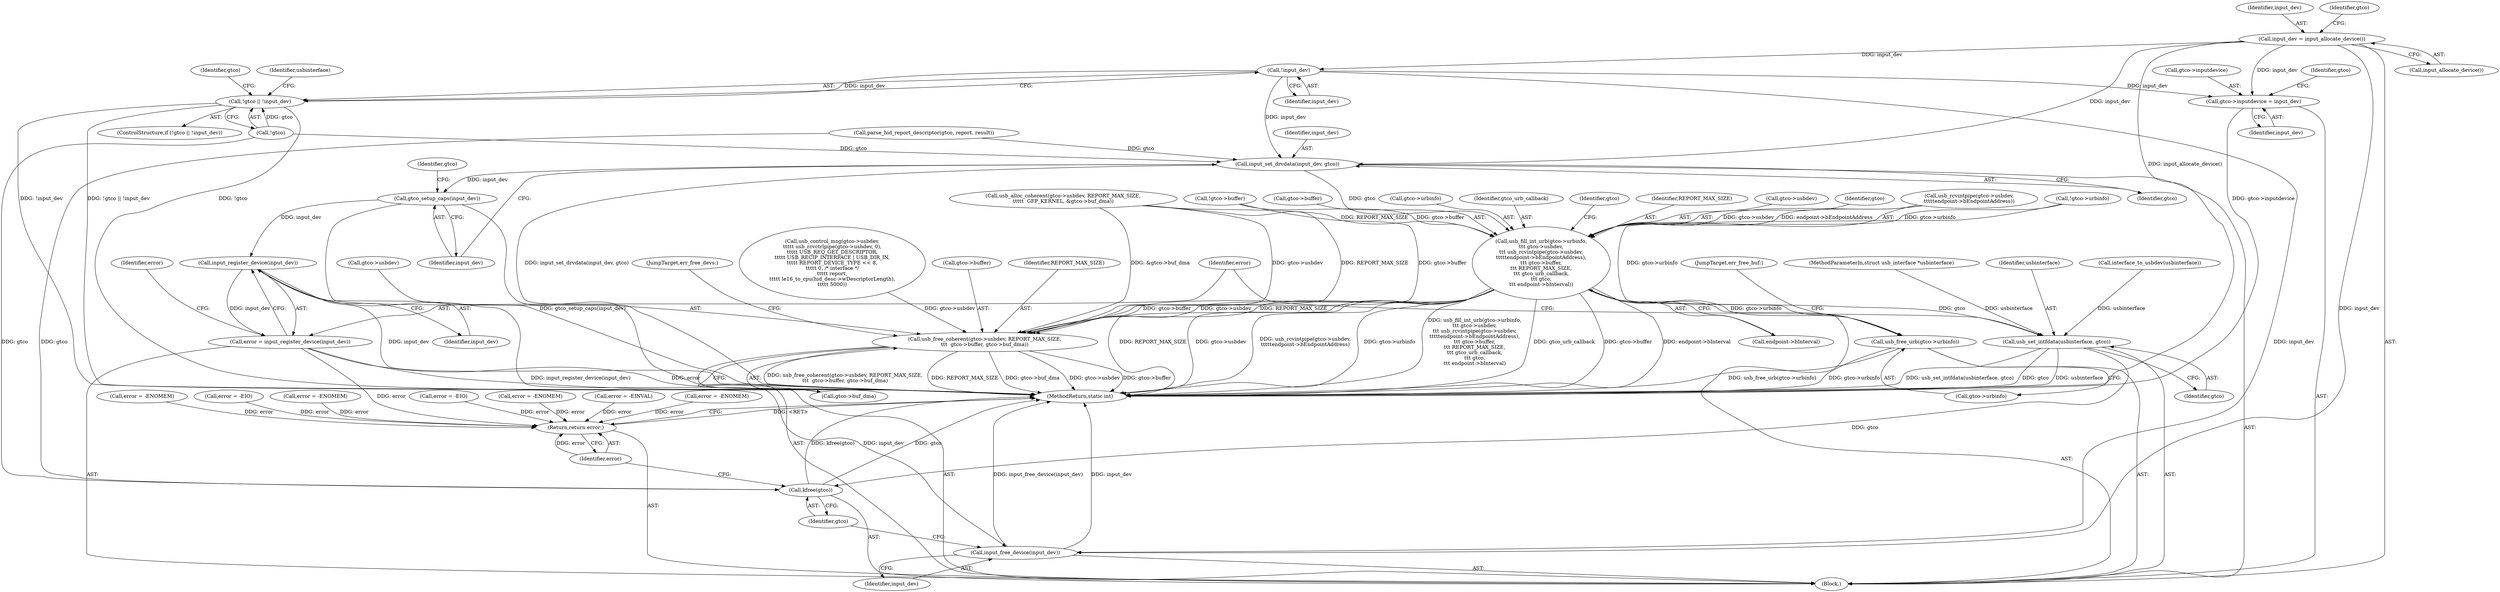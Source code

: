 digraph "0_linux_162f98dea487206d9ab79fc12ed64700667a894d@API" {
"1000142" [label="(Call,input_dev = input_allocate_device())"];
"1000149" [label="(Call,!input_dev)"];
"1000146" [label="(Call,!gtco || !input_dev)"];
"1000163" [label="(Call,gtco->inputdevice = input_dev)"];
"1000519" [label="(Call,input_set_drvdata(input_dev, gtco))"];
"1000522" [label="(Call,gtco_setup_caps(input_dev))"];
"1000600" [label="(Call,input_register_device(input_dev))"];
"1000598" [label="(Call,error = input_register_device(input_dev))"];
"1000629" [label="(Return,return error;)"];
"1000625" [label="(Call,input_free_device(input_dev))"];
"1000556" [label="(Call,usb_fill_int_urb(gtco->urbinfo,\n\t\t\t gtco->usbdev,\n\t\t\t usb_rcvintpipe(gtco->usbdev,\n\t\t\t\t\tendpoint->bEndpointAddress),\n\t\t\t gtco->buffer,\n\t\t\t REPORT_MAX_SIZE,\n\t\t\t gtco_urb_callback,\n\t\t\t gtco,\n\t\t\t endpoint->bInterval))"];
"1000595" [label="(Call,usb_set_intfdata(usbinterface, gtco))"];
"1000627" [label="(Call,kfree(gtco))"];
"1000608" [label="(Call,usb_free_urb(gtco->urbinfo))"];
"1000613" [label="(Call,usb_free_coherent(gtco->usbdev, REPORT_MAX_SIZE,\n\t\t\t  gtco->buffer, gtco->buf_dma))"];
"1000596" [label="(Identifier,usbinterface)"];
"1000576" [label="(Call,endpoint->bInterval)"];
"1000573" [label="(Identifier,REPORT_MAX_SIZE)"];
"1000560" [label="(Call,gtco->usbdev)"];
"1000609" [label="(Call,gtco->urbinfo)"];
"1000146" [label="(Call,!gtco || !input_dev)"];
"1000621" [label="(Call,gtco->buf_dma)"];
"1000145" [label="(ControlStructure,if (!gtco || !input_dev))"];
"1000575" [label="(Identifier,gtco)"];
"1000172" [label="(Call,interface_to_usbdev(usbinterface))"];
"1000472" [label="(Call,error = -EIO)"];
"1000142" [label="(Call,input_dev = input_allocate_device())"];
"1000165" [label="(Identifier,gtco)"];
"1000563" [label="(Call,usb_rcvintpipe(gtco->usbdev,\n\t\t\t\t\tendpoint->bEndpointAddress))"];
"1000598" [label="(Call,error = input_register_device(input_dev))"];
"1000617" [label="(Identifier,REPORT_MAX_SIZE)"];
"1000183" [label="(Call,usb_alloc_coherent(gtco->usbdev, REPORT_MAX_SIZE,\n\t\t\t\t\t  GFP_KERNEL, &gtco->buf_dma))"];
"1000612" [label="(JumpTarget,err_free_buf:)"];
"1000614" [label="(Call,gtco->usbdev)"];
"1000393" [label="(Call,error = -ENOMEM)"];
"1000608" [label="(Call,usb_free_urb(gtco->urbinfo))"];
"1000570" [label="(Call,gtco->buffer)"];
"1000170" [label="(Identifier,gtco)"];
"1000526" [label="(Identifier,gtco)"];
"1000624" [label="(JumpTarget,err_free_devs:)"];
"1000150" [label="(Identifier,input_dev)"];
"1000155" [label="(Identifier,usbinterface)"];
"1000122" [label="(MethodParameterIn,struct usb_interface *usbinterface)"];
"1000164" [label="(Call,gtco->inputdevice)"];
"1000603" [label="(Identifier,error)"];
"1000163" [label="(Call,gtco->inputdevice = input_dev)"];
"1000601" [label="(Identifier,input_dev)"];
"1000597" [label="(Identifier,gtco)"];
"1000144" [label="(Call,input_allocate_device())"];
"1000218" [label="(Call,!gtco->urbinfo)"];
"1000124" [label="(Block,)"];
"1000599" [label="(Identifier,error)"];
"1000143" [label="(Identifier,input_dev)"];
"1000147" [label="(Call,!gtco)"];
"1000625" [label="(Call,input_free_device(input_dev))"];
"1000595" [label="(Call,usb_set_intfdata(usbinterface, gtco))"];
"1000627" [label="(Call,kfree(gtco))"];
"1000522" [label="(Call,gtco_setup_caps(input_dev))"];
"1000253" [label="(Call,error = -EINVAL)"];
"1000148" [label="(Identifier,gtco)"];
"1000167" [label="(Identifier,input_dev)"];
"1000194" [label="(Call,!gtco->buffer)"];
"1000557" [label="(Call,gtco->urbinfo)"];
"1000410" [label="(Call,usb_control_msg(gtco->usbdev,\n\t\t\t\t\t usb_rcvctrlpipe(gtco->usbdev, 0),\n\t\t\t\t\t USB_REQ_GET_DESCRIPTOR,\n\t\t\t\t\t USB_RECIP_INTERFACE | USB_DIR_IN,\n\t\t\t\t\t REPORT_DEVICE_TYPE << 8,\n\t\t\t\t\t 0, /* interface */\n\t\t\t\t\t report,\n\t\t\t\t\t le16_to_cpu(hid_desc->wDescriptorLength),\n\t\t\t\t\t 5000))"];
"1000631" [label="(MethodReturn,static int)"];
"1000520" [label="(Identifier,input_dev)"];
"1000521" [label="(Identifier,gtco)"];
"1000629" [label="(Return,return error;)"];
"1000600" [label="(Call,input_register_device(input_dev))"];
"1000626" [label="(Identifier,input_dev)"];
"1000229" [label="(Call,error = -ENOMEM)"];
"1000618" [label="(Call,gtco->buffer)"];
"1000519" [label="(Call,input_set_drvdata(input_dev, gtco))"];
"1000158" [label="(Call,error = -ENOMEM)"];
"1000358" [label="(Call,error = -EIO)"];
"1000574" [label="(Identifier,gtco_urb_callback)"];
"1000613" [label="(Call,usb_free_coherent(gtco->usbdev, REPORT_MAX_SIZE,\n\t\t\t  gtco->buffer, gtco->buf_dma))"];
"1000628" [label="(Identifier,gtco)"];
"1000149" [label="(Call,!input_dev)"];
"1000630" [label="(Identifier,error)"];
"1000205" [label="(Call,error = -ENOMEM)"];
"1000523" [label="(Identifier,input_dev)"];
"1000556" [label="(Call,usb_fill_int_urb(gtco->urbinfo,\n\t\t\t gtco->usbdev,\n\t\t\t usb_rcvintpipe(gtco->usbdev,\n\t\t\t\t\tendpoint->bEndpointAddress),\n\t\t\t gtco->buffer,\n\t\t\t REPORT_MAX_SIZE,\n\t\t\t gtco_urb_callback,\n\t\t\t gtco,\n\t\t\t endpoint->bInterval))"];
"1000448" [label="(Call,parse_hid_report_descriptor(gtco, report, result))"];
"1000582" [label="(Identifier,gtco)"];
"1000142" -> "1000124"  [label="AST: "];
"1000142" -> "1000144"  [label="CFG: "];
"1000143" -> "1000142"  [label="AST: "];
"1000144" -> "1000142"  [label="AST: "];
"1000148" -> "1000142"  [label="CFG: "];
"1000142" -> "1000631"  [label="DDG: input_allocate_device()"];
"1000142" -> "1000149"  [label="DDG: input_dev"];
"1000142" -> "1000163"  [label="DDG: input_dev"];
"1000142" -> "1000519"  [label="DDG: input_dev"];
"1000142" -> "1000625"  [label="DDG: input_dev"];
"1000149" -> "1000146"  [label="AST: "];
"1000149" -> "1000150"  [label="CFG: "];
"1000150" -> "1000149"  [label="AST: "];
"1000146" -> "1000149"  [label="CFG: "];
"1000149" -> "1000146"  [label="DDG: input_dev"];
"1000149" -> "1000163"  [label="DDG: input_dev"];
"1000149" -> "1000519"  [label="DDG: input_dev"];
"1000149" -> "1000625"  [label="DDG: input_dev"];
"1000146" -> "1000145"  [label="AST: "];
"1000146" -> "1000147"  [label="CFG: "];
"1000147" -> "1000146"  [label="AST: "];
"1000155" -> "1000146"  [label="CFG: "];
"1000165" -> "1000146"  [label="CFG: "];
"1000146" -> "1000631"  [label="DDG: !input_dev"];
"1000146" -> "1000631"  [label="DDG: !gtco || !input_dev"];
"1000146" -> "1000631"  [label="DDG: !gtco"];
"1000147" -> "1000146"  [label="DDG: gtco"];
"1000163" -> "1000124"  [label="AST: "];
"1000163" -> "1000167"  [label="CFG: "];
"1000164" -> "1000163"  [label="AST: "];
"1000167" -> "1000163"  [label="AST: "];
"1000170" -> "1000163"  [label="CFG: "];
"1000163" -> "1000631"  [label="DDG: gtco->inputdevice"];
"1000519" -> "1000124"  [label="AST: "];
"1000519" -> "1000521"  [label="CFG: "];
"1000520" -> "1000519"  [label="AST: "];
"1000521" -> "1000519"  [label="AST: "];
"1000523" -> "1000519"  [label="CFG: "];
"1000519" -> "1000631"  [label="DDG: input_set_drvdata(input_dev, gtco)"];
"1000448" -> "1000519"  [label="DDG: gtco"];
"1000147" -> "1000519"  [label="DDG: gtco"];
"1000519" -> "1000522"  [label="DDG: input_dev"];
"1000519" -> "1000556"  [label="DDG: gtco"];
"1000522" -> "1000124"  [label="AST: "];
"1000522" -> "1000523"  [label="CFG: "];
"1000523" -> "1000522"  [label="AST: "];
"1000526" -> "1000522"  [label="CFG: "];
"1000522" -> "1000631"  [label="DDG: gtco_setup_caps(input_dev)"];
"1000522" -> "1000600"  [label="DDG: input_dev"];
"1000600" -> "1000598"  [label="AST: "];
"1000600" -> "1000601"  [label="CFG: "];
"1000601" -> "1000600"  [label="AST: "];
"1000598" -> "1000600"  [label="CFG: "];
"1000600" -> "1000631"  [label="DDG: input_dev"];
"1000600" -> "1000598"  [label="DDG: input_dev"];
"1000600" -> "1000625"  [label="DDG: input_dev"];
"1000598" -> "1000124"  [label="AST: "];
"1000599" -> "1000598"  [label="AST: "];
"1000603" -> "1000598"  [label="CFG: "];
"1000598" -> "1000631"  [label="DDG: error"];
"1000598" -> "1000631"  [label="DDG: input_register_device(input_dev)"];
"1000598" -> "1000629"  [label="DDG: error"];
"1000629" -> "1000124"  [label="AST: "];
"1000629" -> "1000630"  [label="CFG: "];
"1000630" -> "1000629"  [label="AST: "];
"1000631" -> "1000629"  [label="CFG: "];
"1000629" -> "1000631"  [label="DDG: <RET>"];
"1000630" -> "1000629"  [label="DDG: error"];
"1000158" -> "1000629"  [label="DDG: error"];
"1000393" -> "1000629"  [label="DDG: error"];
"1000253" -> "1000629"  [label="DDG: error"];
"1000205" -> "1000629"  [label="DDG: error"];
"1000472" -> "1000629"  [label="DDG: error"];
"1000229" -> "1000629"  [label="DDG: error"];
"1000358" -> "1000629"  [label="DDG: error"];
"1000625" -> "1000124"  [label="AST: "];
"1000625" -> "1000626"  [label="CFG: "];
"1000626" -> "1000625"  [label="AST: "];
"1000628" -> "1000625"  [label="CFG: "];
"1000625" -> "1000631"  [label="DDG: input_dev"];
"1000625" -> "1000631"  [label="DDG: input_free_device(input_dev)"];
"1000556" -> "1000124"  [label="AST: "];
"1000556" -> "1000576"  [label="CFG: "];
"1000557" -> "1000556"  [label="AST: "];
"1000560" -> "1000556"  [label="AST: "];
"1000563" -> "1000556"  [label="AST: "];
"1000570" -> "1000556"  [label="AST: "];
"1000573" -> "1000556"  [label="AST: "];
"1000574" -> "1000556"  [label="AST: "];
"1000575" -> "1000556"  [label="AST: "];
"1000576" -> "1000556"  [label="AST: "];
"1000582" -> "1000556"  [label="CFG: "];
"1000556" -> "1000631"  [label="DDG: gtco->usbdev"];
"1000556" -> "1000631"  [label="DDG: usb_rcvintpipe(gtco->usbdev,\n\t\t\t\t\tendpoint->bEndpointAddress)"];
"1000556" -> "1000631"  [label="DDG: gtco->urbinfo"];
"1000556" -> "1000631"  [label="DDG: usb_fill_int_urb(gtco->urbinfo,\n\t\t\t gtco->usbdev,\n\t\t\t usb_rcvintpipe(gtco->usbdev,\n\t\t\t\t\tendpoint->bEndpointAddress),\n\t\t\t gtco->buffer,\n\t\t\t REPORT_MAX_SIZE,\n\t\t\t gtco_urb_callback,\n\t\t\t gtco,\n\t\t\t endpoint->bInterval)"];
"1000556" -> "1000631"  [label="DDG: gtco_urb_callback"];
"1000556" -> "1000631"  [label="DDG: gtco->buffer"];
"1000556" -> "1000631"  [label="DDG: endpoint->bInterval"];
"1000556" -> "1000631"  [label="DDG: REPORT_MAX_SIZE"];
"1000218" -> "1000556"  [label="DDG: gtco->urbinfo"];
"1000563" -> "1000556"  [label="DDG: gtco->usbdev"];
"1000563" -> "1000556"  [label="DDG: endpoint->bEndpointAddress"];
"1000194" -> "1000556"  [label="DDG: gtco->buffer"];
"1000183" -> "1000556"  [label="DDG: REPORT_MAX_SIZE"];
"1000556" -> "1000595"  [label="DDG: gtco"];
"1000556" -> "1000608"  [label="DDG: gtco->urbinfo"];
"1000556" -> "1000613"  [label="DDG: gtco->usbdev"];
"1000556" -> "1000613"  [label="DDG: REPORT_MAX_SIZE"];
"1000556" -> "1000613"  [label="DDG: gtco->buffer"];
"1000595" -> "1000124"  [label="AST: "];
"1000595" -> "1000597"  [label="CFG: "];
"1000596" -> "1000595"  [label="AST: "];
"1000597" -> "1000595"  [label="AST: "];
"1000599" -> "1000595"  [label="CFG: "];
"1000595" -> "1000631"  [label="DDG: usb_set_intfdata(usbinterface, gtco)"];
"1000595" -> "1000631"  [label="DDG: gtco"];
"1000595" -> "1000631"  [label="DDG: usbinterface"];
"1000122" -> "1000595"  [label="DDG: usbinterface"];
"1000172" -> "1000595"  [label="DDG: usbinterface"];
"1000595" -> "1000627"  [label="DDG: gtco"];
"1000627" -> "1000124"  [label="AST: "];
"1000627" -> "1000628"  [label="CFG: "];
"1000628" -> "1000627"  [label="AST: "];
"1000630" -> "1000627"  [label="CFG: "];
"1000627" -> "1000631"  [label="DDG: kfree(gtco)"];
"1000627" -> "1000631"  [label="DDG: gtco"];
"1000448" -> "1000627"  [label="DDG: gtco"];
"1000147" -> "1000627"  [label="DDG: gtco"];
"1000608" -> "1000124"  [label="AST: "];
"1000608" -> "1000609"  [label="CFG: "];
"1000609" -> "1000608"  [label="AST: "];
"1000612" -> "1000608"  [label="CFG: "];
"1000608" -> "1000631"  [label="DDG: usb_free_urb(gtco->urbinfo)"];
"1000608" -> "1000631"  [label="DDG: gtco->urbinfo"];
"1000218" -> "1000608"  [label="DDG: gtco->urbinfo"];
"1000613" -> "1000124"  [label="AST: "];
"1000613" -> "1000621"  [label="CFG: "];
"1000614" -> "1000613"  [label="AST: "];
"1000617" -> "1000613"  [label="AST: "];
"1000618" -> "1000613"  [label="AST: "];
"1000621" -> "1000613"  [label="AST: "];
"1000624" -> "1000613"  [label="CFG: "];
"1000613" -> "1000631"  [label="DDG: gtco->usbdev"];
"1000613" -> "1000631"  [label="DDG: gtco->buffer"];
"1000613" -> "1000631"  [label="DDG: usb_free_coherent(gtco->usbdev, REPORT_MAX_SIZE,\n\t\t\t  gtco->buffer, gtco->buf_dma)"];
"1000613" -> "1000631"  [label="DDG: REPORT_MAX_SIZE"];
"1000613" -> "1000631"  [label="DDG: gtco->buf_dma"];
"1000410" -> "1000613"  [label="DDG: gtco->usbdev"];
"1000183" -> "1000613"  [label="DDG: gtco->usbdev"];
"1000183" -> "1000613"  [label="DDG: REPORT_MAX_SIZE"];
"1000183" -> "1000613"  [label="DDG: &gtco->buf_dma"];
"1000194" -> "1000613"  [label="DDG: gtco->buffer"];
}
